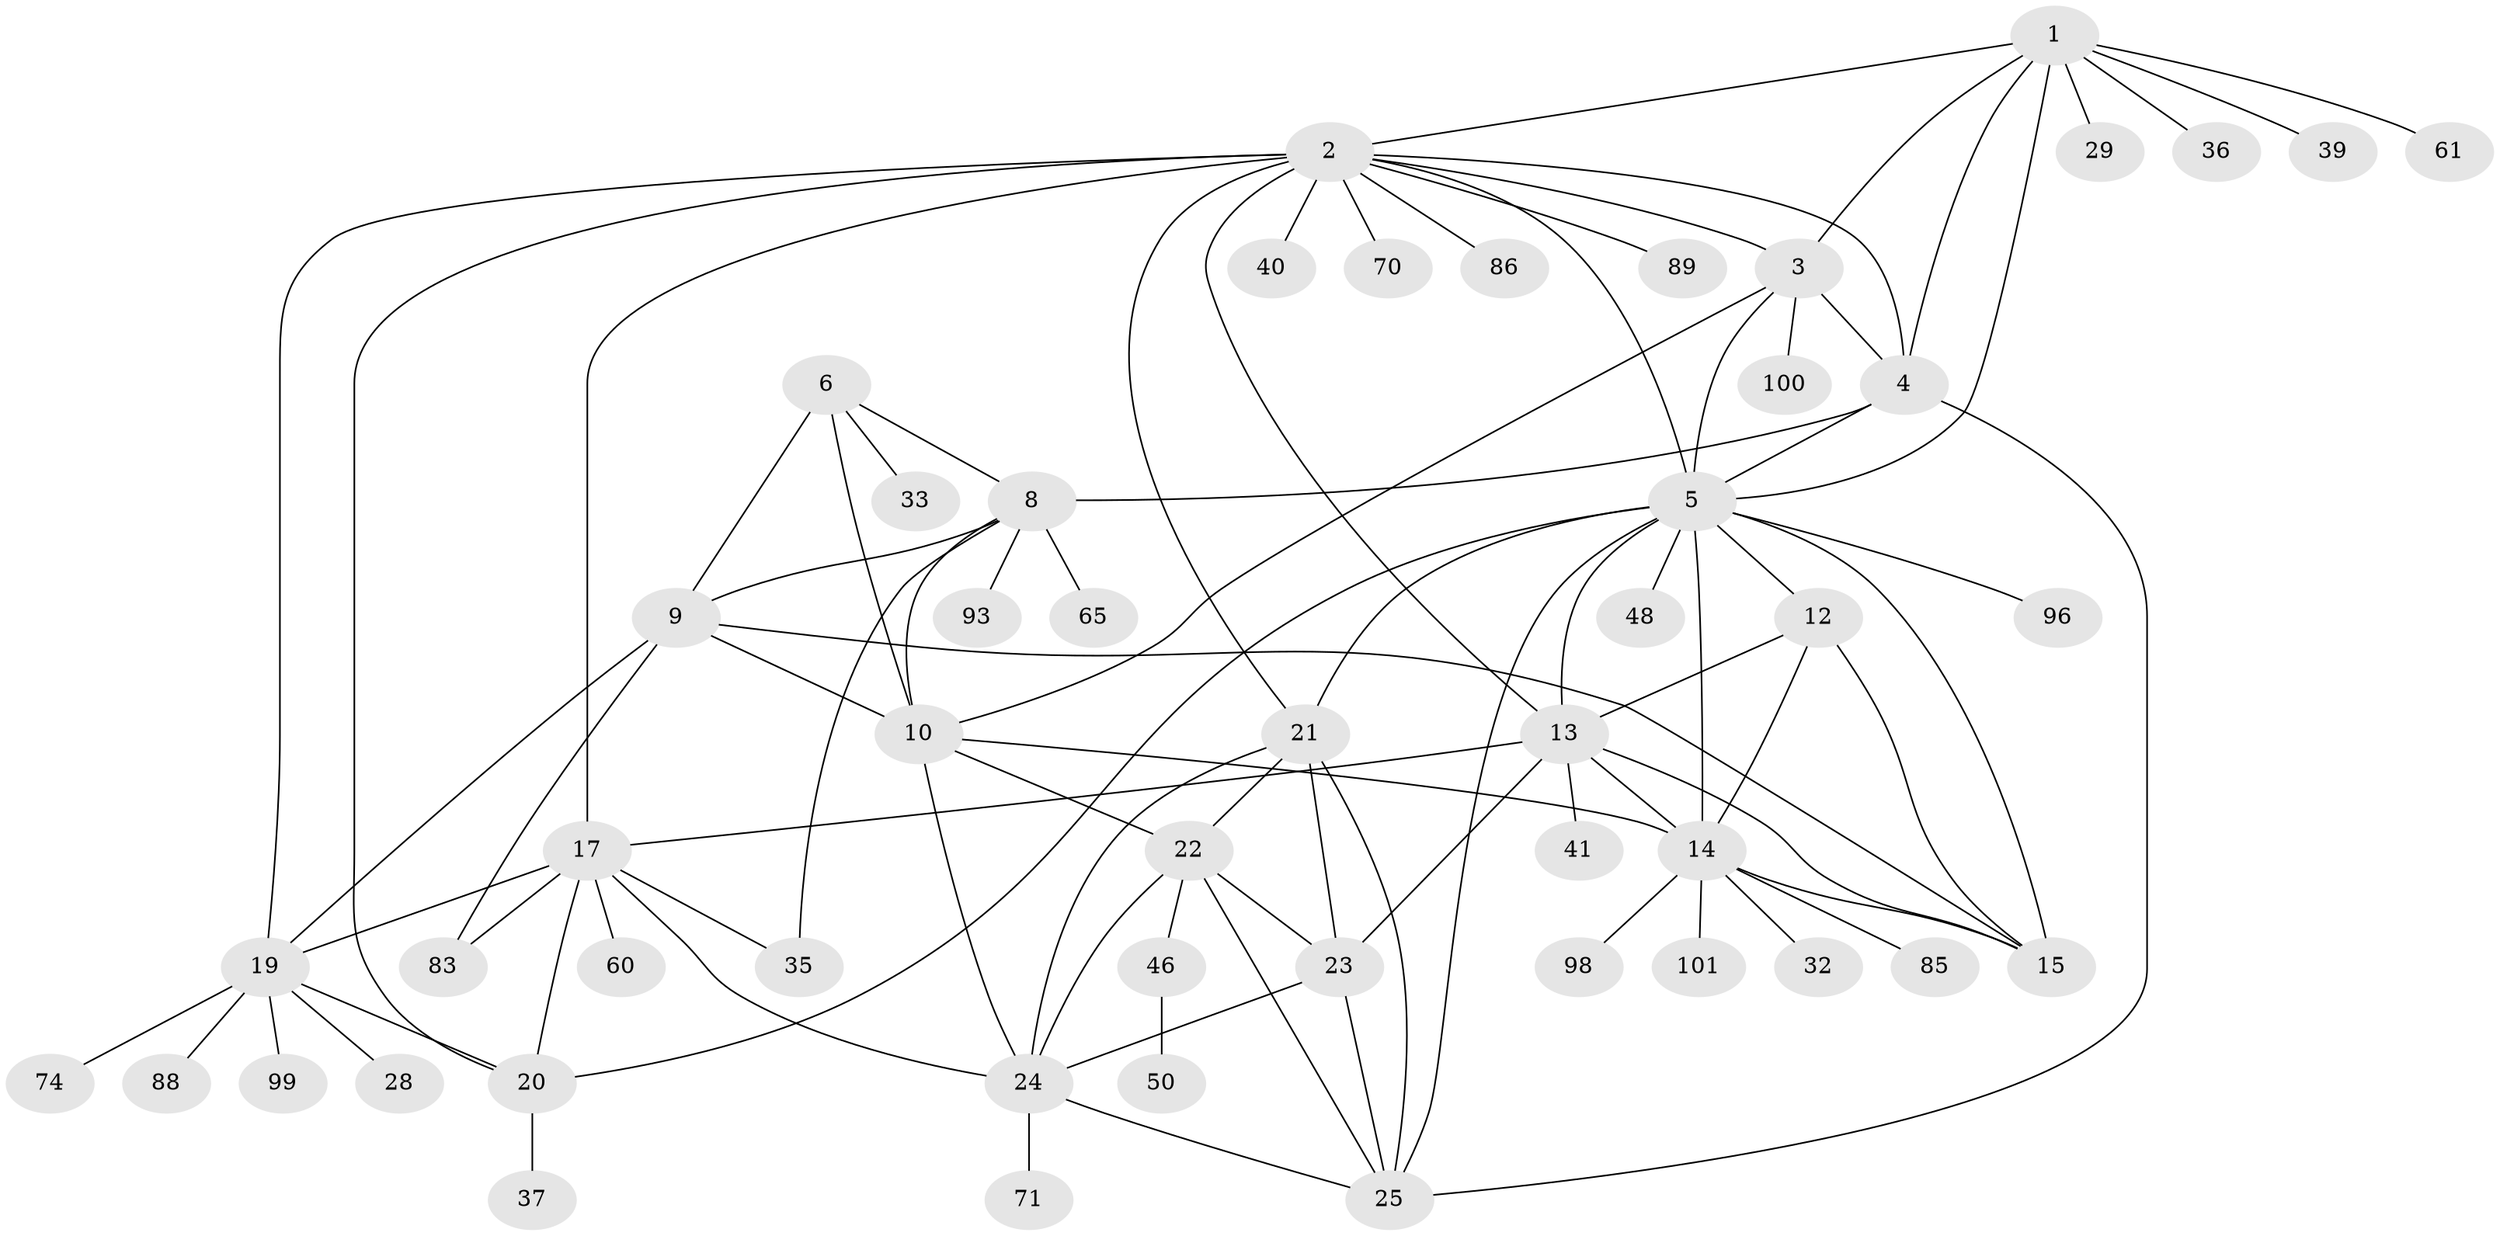 // original degree distribution, {8: 0.04854368932038835, 10: 0.02912621359223301, 6: 0.04854368932038835, 9: 0.038834951456310676, 7: 0.02912621359223301, 12: 0.009708737864077669, 5: 0.038834951456310676, 3: 0.06796116504854369, 1: 0.5436893203883495, 2: 0.13592233009708737, 4: 0.009708737864077669}
// Generated by graph-tools (version 1.1) at 2025/15/03/09/25 04:15:48]
// undirected, 51 vertices, 90 edges
graph export_dot {
graph [start="1"]
  node [color=gray90,style=filled];
  1;
  2 [super="+16"];
  3;
  4 [super="+47+44+81+34"];
  5 [super="+67+11"];
  6 [super="+7+73+79"];
  8;
  9;
  10 [super="+72+26"];
  12 [super="+75"];
  13 [super="+30+97"];
  14;
  15;
  17 [super="+18"];
  19;
  20;
  21 [super="+55"];
  22;
  23;
  24 [super="+51"];
  25 [super="+45+76+84+69+59+58"];
  28;
  29;
  32 [super="+77+56"];
  33 [super="+38"];
  35 [super="+68+57+53"];
  36;
  37;
  39;
  40;
  41;
  46;
  48;
  50;
  60;
  61;
  65;
  70;
  71;
  74;
  83;
  85;
  86;
  88;
  89;
  93;
  96;
  98;
  99;
  100;
  101;
  1 -- 2;
  1 -- 3;
  1 -- 4;
  1 -- 5;
  1 -- 29;
  1 -- 36;
  1 -- 39;
  1 -- 61;
  2 -- 3;
  2 -- 4;
  2 -- 5;
  2 -- 21;
  2 -- 70;
  2 -- 86;
  2 -- 89;
  2 -- 17 [weight=2];
  2 -- 19;
  2 -- 20;
  2 -- 40;
  2 -- 13;
  3 -- 4;
  3 -- 5;
  3 -- 100;
  3 -- 10;
  4 -- 5;
  4 -- 8;
  4 -- 25;
  5 -- 96;
  5 -- 12;
  5 -- 13;
  5 -- 14;
  5 -- 15;
  5 -- 48;
  5 -- 20;
  5 -- 21;
  5 -- 25;
  6 -- 8 [weight=2];
  6 -- 9 [weight=2];
  6 -- 10 [weight=2];
  6 -- 33;
  8 -- 9;
  8 -- 10;
  8 -- 35;
  8 -- 65;
  8 -- 93;
  9 -- 10;
  9 -- 15;
  9 -- 19;
  9 -- 83;
  10 -- 24;
  10 -- 14;
  10 -- 22;
  12 -- 13;
  12 -- 14;
  12 -- 15;
  13 -- 14;
  13 -- 15;
  13 -- 23;
  13 -- 41;
  13 -- 17;
  14 -- 15;
  14 -- 32;
  14 -- 85;
  14 -- 98;
  14 -- 101;
  17 -- 19 [weight=2];
  17 -- 20 [weight=2];
  17 -- 83;
  17 -- 35;
  17 -- 24;
  17 -- 60;
  19 -- 20;
  19 -- 28;
  19 -- 74;
  19 -- 88;
  19 -- 99;
  20 -- 37;
  21 -- 22;
  21 -- 23;
  21 -- 24;
  21 -- 25;
  22 -- 23;
  22 -- 24;
  22 -- 25;
  22 -- 46;
  23 -- 24;
  23 -- 25;
  24 -- 25;
  24 -- 71;
  46 -- 50;
}
